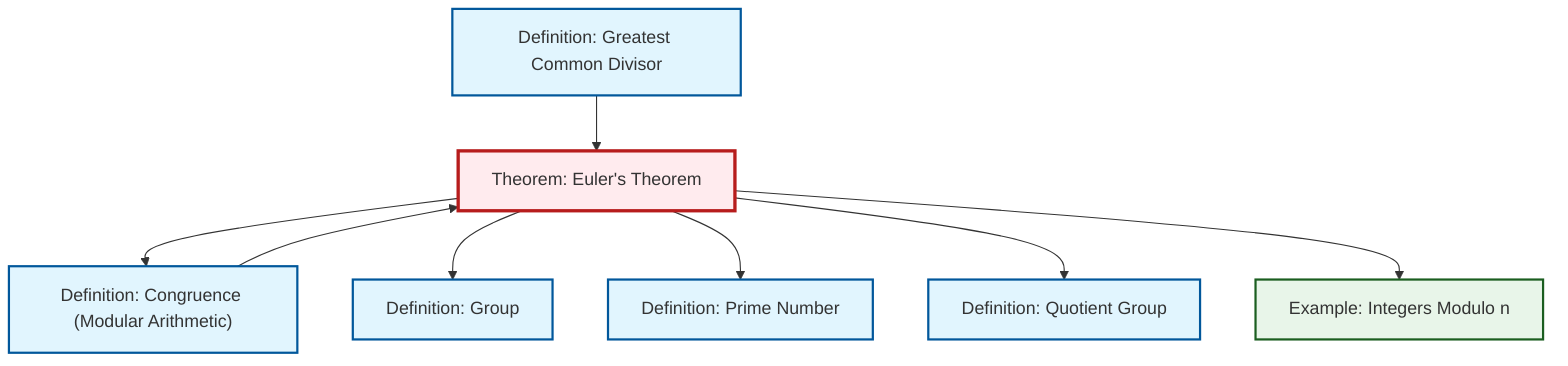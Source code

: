 graph TD
    classDef definition fill:#e1f5fe,stroke:#01579b,stroke-width:2px
    classDef theorem fill:#f3e5f5,stroke:#4a148c,stroke-width:2px
    classDef axiom fill:#fff3e0,stroke:#e65100,stroke-width:2px
    classDef example fill:#e8f5e9,stroke:#1b5e20,stroke-width:2px
    classDef current fill:#ffebee,stroke:#b71c1c,stroke-width:3px
    def-gcd["Definition: Greatest Common Divisor"]:::definition
    ex-quotient-integers-mod-n["Example: Integers Modulo n"]:::example
    def-prime["Definition: Prime Number"]:::definition
    thm-euler["Theorem: Euler's Theorem"]:::theorem
    def-group["Definition: Group"]:::definition
    def-congruence["Definition: Congruence (Modular Arithmetic)"]:::definition
    def-quotient-group["Definition: Quotient Group"]:::definition
    thm-euler --> def-congruence
    thm-euler --> def-group
    thm-euler --> def-prime
    thm-euler --> def-quotient-group
    thm-euler --> ex-quotient-integers-mod-n
    def-congruence --> thm-euler
    def-gcd --> thm-euler
    class thm-euler current